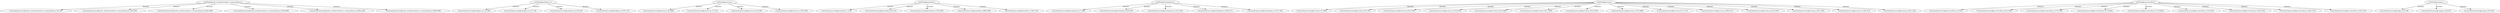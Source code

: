 digraph lacunaCG {
 "rootNode@node_modules/todomvc-common/base.js:," -> "FunctionExpression@node_modules/todomvc-common/base.js:16,7247" [label="dynamic" ];
 "rootNode@node_modules/todomvc-common/base.js:," -> "FunctionExpression@node_modules/todomvc-common/base.js:149,3349" [label="dynamic" ];
 "rootNode@node_modules/todomvc-common/base.js:," -> "FunctionDeclaration@node_modules/todomvc-common/base.js:3825,3990" [label="dynamic" ];
 "rootNode@node_modules/todomvc-common/base.js:," -> "FunctionDeclaration@node_modules/todomvc-common/base.js:4109,4484" [label="dynamic" ];
 "rootNode@node_modules/todomvc-common/base.js:," -> "FunctionDeclaration@node_modules/todomvc-common/base.js:3993,4106" [label="dynamic" ];
 "rootNode@node_modules/todomvc-common/base.js:," -> "FunctionExpression@node_modules/todomvc-common/base.js:4385,4480" [label="dynamic" ];
 "rootNode@js/helpers.js:," -> "FunctionExpression@js/helpers.js:22,1589" [label="dynamic" ];
 "rootNode@js/helpers.js:," -> "FunctionExpression@js/helpers.js:107,192" [label="dynamic" ];
 "rootNode@js/helpers.js:," -> "FunctionExpression@js/helpers.js:343,450" [label="dynamic" ];
 "rootNode@js/helpers.js:," -> "FunctionExpression@js/helpers.js:595,1101" [label="dynamic" ];
 "rootNode@js/store.js:," -> "FunctionExpression@js/store.js:26,3696" [label="dynamic" ];
 "rootNode@js/store.js:," -> "FunctionDeclaration@js/store.js:377,657" [label="dynamic" ];
 "rootNode@js/store.js:," -> "FunctionExpression@js/store.js:435,449" [label="dynamic" ];
 "rootNode@js/store.js:," -> "FunctionExpression@js/store.js:1559,1695" [label="dynamic" ];
 "rootNode@js/model.js:," -> "FunctionExpression@js/model.js:1,3149" [label="dynamic" ];
 "rootNode@js/model.js:," -> "FunctionDeclaration@js/model.js:201,255" [label="dynamic" ];
 "rootNode@js/model.js:," -> "FunctionExpression@js/model.js:2758,3065" [label="dynamic" ];
 "rootNode@js/model.js:," -> "FunctionExpression@js/model.js:2868,3060" [label="dynamic" ];
 "rootNode@js/model.js:," -> "FunctionExpression@js/model.js:1346,1746" [label="dynamic" ];
 "rootNode@js/template.js:," -> "FunctionExpression@js/template.js:27,2801" [label="dynamic" ];
 "rootNode@js/template.js:," -> "FunctionDeclaration@js/template.js:623,907" [label="dynamic" ];
 "rootNode@js/template.js:," -> "FunctionExpression@js/template.js:2215,2361" [label="dynamic" ];
 "rootNode@js/template.js:," -> "FunctionExpression@js/template.js:2595,2711" [label="dynamic" ];
 "rootNode@js/template.js:," -> "FunctionExpression@js/template.js:1437,1991" [label="dynamic" ];
 "rootNode@js/view.js:," -> "FunctionExpression@js/view.js:47,5669" [label="dynamic" ];
 "rootNode@js/view.js:," -> "FunctionDeclaration@js/view.js:415,785" [label="dynamic" ];
 "rootNode@js/view.js:," -> "FunctionExpression@js/view.js:4515,5587" [label="dynamic" ];
 "rootNode@js/view.js:," -> "FunctionExpression@js/view.js:3724,4190" [label="dynamic" ];
 "rootNode@js/view.js:," -> "FunctionExpression@js/view.js:4231,4489" [label="dynamic" ];
 "rootNode@js/view.js:," -> "FunctionExpression@js/view.js:2411,3560" [label="dynamic" ];
 "rootNode@js/view.js:," -> "FunctionExpression@js/view.js:2674,2768" [label="dynamic" ];
 "rootNode@js/view.js:," -> "FunctionExpression@js/view.js:2795,2885" [label="dynamic" ];
 "rootNode@js/view.js:," -> "FunctionExpression@js/view.js:977,1170" [label="dynamic" ];
 "rootNode@js/view.js:," -> "FunctionExpression@js/view.js:3046,3113" [label="dynamic" ];
 "rootNode@js/view.js:," -> "FunctionExpression@js/view.js:2914,3030" [label="dynamic" ];
 "rootNode@js/view.js:," -> "FunctionExpression@js/view.js:2501,2581" [label="dynamic" ];
 "rootNode@js/view.js:," -> "FunctionExpression@js/view.js:3129,3179" [label="dynamic" ];
 "rootNode@js/view.js:," -> "FunctionExpression@js/view.js:1202,1344" [label="dynamic" ];
 "rootNode@js/controller.js:," -> "FunctionExpression@js/controller.js:1,6785" [label="dynamic" ];
 "rootNode@js/controller.js:," -> "FunctionDeclaration@js/controller.js:224,1048" [label="dynamic" ];
 "rootNode@js/controller.js:," -> "FunctionExpression@js/controller.js:1179,1308" [label="dynamic" ];
 "rootNode@js/controller.js:," -> "FunctionExpression@js/controller.js:6372,6691" [label="dynamic" ];
 "rootNode@js/controller.js:," -> "FunctionExpression@js/controller.js:5718,6264" [label="dynamic" ];
 "rootNode@js/controller.js:," -> "FunctionExpression@js/controller.js:5130,5541" [label="dynamic" ];
 "rootNode@js/controller.js:," -> "FunctionExpression@js/controller.js:5185,5536" [label="dynamic" ];
 "rootNode@js/controller.js:," -> "FunctionExpression@js/controller.js:1440,1559" [label="dynamic" ];
 "rootNode@js/controller.js:," -> "FunctionExpression@js/controller.js:1491,1554" [label="dynamic" ];
 "rootNode@js/app.js:," -> "FunctionExpression@js/app.js:22,599" [label="dynamic" ];
 "rootNode@js/app.js:," -> "FunctionDeclaration@js/app.js:160,410" [label="dynamic" ];
 "rootNode@js/app.js:," -> "FunctionDeclaration@js/app.js:455,529" [label="dynamic" ];
 }